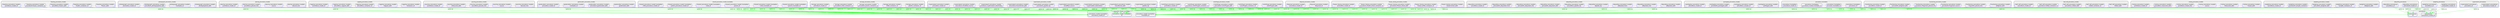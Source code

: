 digraph ColumnSameAsNetwork {
graph [
            fontname="Helvetica",
            fontsize=12,
            bgcolor=white,
            splines=true,
            nodesep=0.6,
            concentrate=true,
            compound=true,
        ];
node [shape=box, style=rounded, fontname="Helvetica"];
edge [fontname="Helvetica"];
subgraph cluster_freezing_procedure_models {
  C109 [color="blue", fillcolor="#ffffff", label="freezing_procedure_models\nfrozen_container_id"];
  C110 [color="blue", fillcolor="#ffffff", label="freezing_procedure_models\nfrozen_with"];
  C113 [color="blue", fillcolor="#ffffff", label="freezing_procedure_models\nprocedure_frozen_container_id"];
  C114 [color="blue", fillcolor="#ffffff", label="freezing_procedure_models\nprocedure_frozen_with"];
  C115 [color="blue", fillcolor="#ffffff", label="freezing_procedure_models\nprocedure_model_id"];
  label="freezing_procedure_models";
  style="filled, rounded";
  fillcolor="#f0f0f0";
}
subgraph cluster_photograph_procedure_models {
  C185 [color="blue", fillcolor="#ffffff", label="photograph_procedure_models\nphotographed_with"];
  C186 [color="blue", fillcolor="#ffffff", label="photograph_procedure_models\nprocedure_model_id"];
  C187 [color="blue", fillcolor="#ffffff", label="photograph_procedure_models\nprocedure_photographed_with"];
  C188 [color="blue", fillcolor="#ffffff", label="photograph_procedure_models\ntrackable_id"];
  label="photograph_procedure_models";
  style="filled, rounded";
  fillcolor="#f0f0f0";
}
subgraph cluster_procedure_model_trackables {
  C205 [color="blue", fillcolor="#ffffff", label="procedure_model_trackables\nid"];
  C207 [color="blue", fillcolor="#ffffff", label="procedure_model_trackables\nprocedure_model_id"];
  C208 [color="blue", fillcolor="#ffffff", label="procedure_model_trackables\ntrackable_id"];
  label="procedure_model_trackables";
  style="filled, rounded";
  fillcolor="#f0f0f0";
}
subgraph cluster_placing_procedure_models {
  C191 [color="blue", fillcolor="#ffffff", label="placing_procedure_models\nplaced_into"];
  C192 [color="blue", fillcolor="#ffffff", label="placing_procedure_models\nprocedure_model_id"];
  C193 [color="blue", fillcolor="#ffffff", label="placing_procedure_models\nprocedure_placed_into"];
  C195 [color="blue", fillcolor="#ffffff", label="placing_procedure_models\nsource"];
  label="placing_procedure_models";
  style="filled, rounded";
  fillcolor="#f0f0f0";
}
subgraph cluster_capping_procedure_models {
  C40 [color="blue", fillcolor="#ffffff", label="capping_procedure_models\ncapped_with"];
  C41 [color="blue", fillcolor="#ffffff", label="capping_procedure_models\ncontainer_id"];
  C42 [color="blue", fillcolor="#ffffff", label="capping_procedure_models\nprocedure_capped_with"];
  C43 [color="blue", fillcolor="#ffffff", label="capping_procedure_models\nprocedure_container_id"];
  C44 [color="blue", fillcolor="#ffffff", label="capping_procedure_models\nprocedure_model_id"];
  label="capping_procedure_models";
  style="filled, rounded";
  fillcolor="#f0f0f0";
}
subgraph cluster_aliquoting_procedures {
  C19 [color="blue", fillcolor="#ffffff", label="aliquoting_procedures\nprocedure_id"];
  C20 [color="blue", fillcolor="#ffffff", label="aliquoting_procedures\nprocedure_model_id"];
  label="aliquoting_procedures";
  style="filled, rounded";
  fillcolor="#f0f0f0";
}
subgraph cluster_pouring_procedure_models {
  C198 [color="blue", fillcolor="#ffffff", label="pouring_procedure_models\nmeasured_with"];
  C199 [color="blue", fillcolor="#ffffff", label="pouring_procedure_models\npoured_into"];
  C200 [color="blue", fillcolor="#ffffff", label="pouring_procedure_models\nprocedure_model_id"];
  C201 [color="blue", fillcolor="#ffffff", label="pouring_procedure_models\nprocedure_poured_into"];
  C202 [color="blue", fillcolor="#ffffff", label="pouring_procedure_models\nsource"];
  label="pouring_procedure_models";
  style="filled, rounded";
  fillcolor="#f0f0f0";
}
subgraph cluster_geolocation_procedure_models {
  C117 [color="blue", fillcolor="#ffffff", label="geolocation_procedure_models\ngeolocated_with"];
  C118 [color="blue", fillcolor="#ffffff", label="geolocation_procedure_models\nprocedure_geolocated_with"];
  C119 [color="blue", fillcolor="#ffffff", label="geolocation_procedure_models\nprocedure_model_id"];
  C120 [color="blue", fillcolor="#ffffff", label="geolocation_procedure_models\ntrackable_id"];
  label="geolocation_procedure_models";
  style="filled, rounded";
  fillcolor="#f0f0f0";
}
subgraph cluster_procedures {
  C231 [color="blue", fillcolor="#ffffff", label="procedures\nid"];
  C232 [color="blue", fillcolor="#ffffff", label="procedures\nprocedure_model_id"];
  label="procedures";
  style="filled, rounded";
  fillcolor="#f0f0f0";
}
subgraph cluster_shared_procedure_model_trackables {
  C284 [color="blue", fillcolor="#ffffff", label="shared_procedure_model_trackables\nchild_id"];
  C285 [color="blue", fillcolor="#ffffff", label="shared_procedure_model_trackables\nchild_procedure_model_id"];
  C286 [color="blue", fillcolor="#ffffff", label="shared_procedure_model_trackables\nchild_trackable_id"];
  C289 [color="blue", fillcolor="#ffffff", label="shared_procedure_model_trackables\nparent_id"];
  C290 [color="blue", fillcolor="#ffffff", label="shared_procedure_model_trackables\nparent_procedure_model_id"];
  C291 [color="blue", fillcolor="#ffffff", label="shared_procedure_model_trackables\nparent_trackable_id"];
  label="shared_procedure_model_trackables";
  style="filled, rounded";
  fillcolor="#f0f0f0";
}
subgraph cluster_storage_procedure_models {
  C306 [color="blue", fillcolor="#ffffff", label="storage_procedure_models\nchild_container_id"];
  C309 [color="blue", fillcolor="#ffffff", label="storage_procedure_models\nparent_container_id"];
  C310 [color="blue", fillcolor="#ffffff", label="storage_procedure_models\nprocedure_child_container_id"];
  C311 [color="blue", fillcolor="#ffffff", label="storage_procedure_models\nprocedure_model_id"];
  C312 [color="blue", fillcolor="#ffffff", label="storage_procedure_models\nprocedure_parent_container_id"];
  label="storage_procedure_models";
  style="filled, rounded";
  fillcolor="#f0f0f0";
}
subgraph cluster_supernatant_procedure_models {
  C314 [color="blue", fillcolor="#ffffff", label="supernatant_procedure_models\npipette_tip"];
  C315 [color="blue", fillcolor="#ffffff", label="supernatant_procedure_models\nprocedure_model_id"];
  C316 [color="blue", fillcolor="#ffffff", label="supernatant_procedure_models\nprocedure_pipette_tip"];
  C317 [color="blue", fillcolor="#ffffff", label="supernatant_procedure_models\nprocedure_stratified_source"];
  C318 [color="blue", fillcolor="#ffffff", label="supernatant_procedure_models\nprocedure_supernatant_destination"];
  C319 [color="blue", fillcolor="#ffffff", label="supernatant_procedure_models\nprocedure_transferred_with"];
  C320 [color="blue", fillcolor="#ffffff", label="supernatant_procedure_models\nstratified_source"];
  C321 [color="blue", fillcolor="#ffffff", label="supernatant_procedure_models\nsupernatant_destination"];
  C322 [color="blue", fillcolor="#ffffff", label="supernatant_procedure_models\ntransferred_with"];
  label="supernatant_procedure_models";
  style="filled, rounded";
  fillcolor="#f0f0f0";
}
subgraph cluster_weighing_procedures {
  C402 [color="blue", fillcolor="#ffffff", label="weighing_procedures\nprocedure_id"];
  C403 [color="blue", fillcolor="#ffffff", label="weighing_procedures\nprocedure_model_id"];
  label="weighing_procedures";
  style="filled, rounded";
  fillcolor="#f0f0f0";
}
subgraph cluster_centrifuge_procedure_models {
  C46 [color="blue", fillcolor="#ffffff", label="centrifuge_procedure_models\ncentrifuged_container_id"];
  C47 [color="blue", fillcolor="#ffffff", label="centrifuge_procedure_models\ncentrifuged_with"];
  C50 [color="blue", fillcolor="#ffffff", label="centrifuge_procedure_models\nprocedure_centrifuged_container_id"];
  C51 [color="blue", fillcolor="#ffffff", label="centrifuge_procedure_models\nprocedure_centrifuged_with"];
  C52 [color="blue", fillcolor="#ffffff", label="centrifuge_procedure_models\nprocedure_model_id"];
  label="centrifuge_procedure_models";
  style="filled, rounded";
  fillcolor="#f0f0f0";
}
subgraph cluster_disposal_procedure_models {
  C80 [color="blue", fillcolor="#ffffff", label="disposal_procedure_models\ndisposed_id"];
  C81 [color="blue", fillcolor="#ffffff", label="disposal_procedure_models\nprocedure_model_id"];
  label="disposal_procedure_models";
  style="filled, rounded";
  fillcolor="#f0f0f0";
}
subgraph cluster_freeze_drying_procedure_models {
  C99 [color="blue", fillcolor="#ffffff", label="freeze_drying_procedure_models\nfreeze_dried_container_id"];
  C100 [color="blue", fillcolor="#ffffff", label="freeze_drying_procedure_models\nfreeze_dried_with"];
  C104 [color="blue", fillcolor="#ffffff", label="freeze_drying_procedure_models\nprocedure_freeze_dried_container_id"];
  C105 [color="blue", fillcolor="#ffffff", label="freeze_drying_procedure_models\nprocedure_freeze_dried_with"];
  C106 [color="blue", fillcolor="#ffffff", label="freeze_drying_procedure_models\nprocedure_model_id"];
  label="freeze_drying_procedure_models";
  style="filled, rounded";
  fillcolor="#f0f0f0";
}
subgraph cluster_aliquoting_procedure_models {
  C6 [color="blue", fillcolor="#ffffff", label="aliquoting_procedure_models\naliquoted_from"];
  C7 [color="blue", fillcolor="#ffffff", label="aliquoting_procedure_models\naliquoted_into"];
  C8 [color="blue", fillcolor="#ffffff", label="aliquoting_procedure_models\naliquoted_with"];
  C10 [color="blue", fillcolor="#ffffff", label="aliquoting_procedure_models\npipette_tip"];
  C11 [color="blue", fillcolor="#ffffff", label="aliquoting_procedure_models\nprocedure_aliquoted_from"];
  C12 [color="blue", fillcolor="#ffffff", label="aliquoting_procedure_models\nprocedure_aliquoted_into"];
  C13 [color="blue", fillcolor="#ffffff", label="aliquoting_procedure_models\nprocedure_aliquoted_with"];
  C14 [color="blue", fillcolor="#ffffff", label="aliquoting_procedure_models\nprocedure_model_id"];
  C15 [color="blue", fillcolor="#ffffff", label="aliquoting_procedure_models\nprocedure_pipette_tip"];
  label="aliquoting_procedure_models";
  style="filled, rounded";
  fillcolor="#f0f0f0";
}
subgraph cluster_packaging_procedure_models {
  C167 [color="blue", fillcolor="#ffffff", label="packaging_procedure_models\npackaged_with"];
  C168 [color="blue", fillcolor="#ffffff", label="packaging_procedure_models\nprocedure_model_id"];
  C169 [color="blue", fillcolor="#ffffff", label="packaging_procedure_models\nprocedure_packaged_with"];
  C170 [color="blue", fillcolor="#ffffff", label="packaging_procedure_models\nprocedure_sample_id"];
  label="packaging_procedure_models";
  style="filled, rounded";
  fillcolor="#f0f0f0";
}
subgraph cluster_procedure_trackables {
  C221 [color="blue", fillcolor="#ffffff", label="procedure_trackables\nancestor_trackable_id"];
  C225 [color="blue", fillcolor="#ffffff", label="procedure_trackables\nprocedure_id"];
  C226 [color="blue", fillcolor="#ffffff", label="procedure_trackables\nprocedure_model_id"];
  C227 [color="blue", fillcolor="#ffffff", label="procedure_trackables\nprocedure_model_trackable_id"];
  label="procedure_trackables";
  style="filled, rounded";
  fillcolor="#f0f0f0";
}
subgraph cluster_fractioning_procedure_models {
  C90 [color="blue", fillcolor="#ffffff", label="fractioning_procedure_models\nfragment_placed_into"];
  C92 [color="blue", fillcolor="#ffffff", label="fractioning_procedure_models\nprocedure_fragment_placed_into"];
  C93 [color="blue", fillcolor="#ffffff", label="fractioning_procedure_models\nprocedure_fragment_source"];
  C94 [color="blue", fillcolor="#ffffff", label="fractioning_procedure_models\nprocedure_model_id"];
  C95 [color="blue", fillcolor="#ffffff", label="fractioning_procedure_models\nprocedure_weighed_with"];
  C97 [color="blue", fillcolor="#ffffff", label="fractioning_procedure_models\nweighed_with"];
  label="fractioning_procedure_models";
  style="filled, rounded";
  fillcolor="#f0f0f0";
}
subgraph cluster_ball_mill_procedure_models {
  C25 [color="blue", fillcolor="#ffffff", label="ball_mill_procedure_models\nmilled_container_id"];
  C26 [color="blue", fillcolor="#ffffff", label="ball_mill_procedure_models\nmilled_with"];
  C27 [color="blue", fillcolor="#ffffff", label="ball_mill_procedure_models\nprocedure_milled_container_id"];
  C28 [color="blue", fillcolor="#ffffff", label="ball_mill_procedure_models\nprocedure_milled_with"];
  C29 [color="blue", fillcolor="#ffffff", label="ball_mill_procedure_models\nprocedure_model_id"];
  label="ball_mill_procedure_models";
  style="filled, rounded";
  fillcolor="#f0f0f0";
}
subgraph cluster_mixing_procedure_models {
  C139 [color="blue", fillcolor="#ffffff", label="mixing_procedure_models\nmeasured_with"];
  C140 [color="blue", fillcolor="#ffffff", label="mixing_procedure_models\nmixed_with"];
  C141 [color="blue", fillcolor="#ffffff", label="mixing_procedure_models\nprocedure_measured_with"];
  C142 [color="blue", fillcolor="#ffffff", label="mixing_procedure_models\nprocedure_mixed_into"];
  C143 [color="blue", fillcolor="#ffffff", label="mixing_procedure_models\nprocedure_model_id"];
  C144 [color="blue", fillcolor="#ffffff", label="mixing_procedure_models\nsource"];
  label="mixing_procedure_models";
  style="filled, rounded";
  fillcolor="#f0f0f0";
}
subgraph cluster_weighing_procedure_models {
  C396 [color="blue", fillcolor="#ffffff", label="weighing_procedure_models\nprocedure_model_id"];
  C397 [color="blue", fillcolor="#ffffff", label="weighing_procedure_models\nprocedure_sample_container"];
  C398 [color="blue", fillcolor="#ffffff", label="weighing_procedure_models\nprocedure_weighed_with"];
  C399 [color="blue", fillcolor="#ffffff", label="weighing_procedure_models\nsample_container_id"];
  C400 [color="blue", fillcolor="#ffffff", label="weighing_procedure_models\nweighed_with"];
  label="weighing_procedure_models";
  style="filled, rounded";
  fillcolor="#f0f0f0";
}
subgraph cluster_supernatant_procedures {
  C324 [color="blue", fillcolor="#ffffff", label="supernatant_procedures\nprocedure_id"];
  C325 [color="blue", fillcolor="#ffffff", label="supernatant_procedures\nprocedure_model_id"];
  label="supernatant_procedures";
  style="filled, rounded";
  fillcolor="#f0f0f0";
}
  C6 -> C208 [color="green", label="same as"];
  C7 -> C208 [color="green", label="same as"];
  C8 -> C208 [color="green", label="same as"];
  C10 -> C208 [color="green", label="same as"];
  C11 -> C205 [color="green", label="same as"];
  C12 -> C205 [color="green", label="same as"];
  C13 -> C205 [color="green", label="same as"];
  C14 -> C207 [color="green", label="same as"];
  C15 -> C205 [color="green", label="same as"];
  C19 -> C231 [color="green", label="same as"];
  C20 -> C232 [color="green", label="same as"];
  C25 -> C208 [color="green", label="same as"];
  C26 -> C208 [color="green", label="same as"];
  C27 -> C205 [color="green", label="same as"];
  C28 -> C205 [color="green", label="same as"];
  C29 -> C207 [color="green", label="same as"];
  C40 -> C208 [color="green", label="same as"];
  C41 -> C208 [color="green", label="same as"];
  C42 -> C205 [color="green", label="same as"];
  C43 -> C205 [color="green", label="same as"];
  C44 -> C207 [color="green", label="same as"];
  C46 -> C208 [color="green", label="same as"];
  C47 -> C208 [color="green", label="same as"];
  C50 -> C205 [color="green", label="same as"];
  C51 -> C205 [color="green", label="same as"];
  C52 -> C207 [color="green", label="same as"];
  C80 -> C205 [color="green", label="same as"];
  C81 -> C207 [color="green", label="same as"];
  C90 -> C208 [color="green", label="same as"];
  C92 -> C205 [color="green", label="same as"];
  C93 -> C205 [color="green", label="same as"];
  C94 -> C207 [color="green", label="same as"];
  C95 -> C205 [color="green", label="same as"];
  C97 -> C208 [color="green", label="same as"];
  C99 -> C208 [color="green", label="same as"];
  C100 -> C208 [color="green", label="same as"];
  C104 -> C205 [color="green", label="same as"];
  C105 -> C205 [color="green", label="same as"];
  C106 -> C207 [color="green", label="same as"];
  C109 -> C208 [color="green", label="same as"];
  C110 -> C208 [color="green", label="same as"];
  C113 -> C205 [color="green", label="same as"];
  C114 -> C205 [color="green", label="same as"];
  C115 -> C207 [color="green", label="same as"];
  C117 -> C208 [color="green", label="same as"];
  C118 -> C205 [color="green", label="same as"];
  C119 -> C207 [color="green", label="same as"];
  C120 -> C205 [color="green", label="same as"];
  C139 -> C208 [color="green", label="same as"];
  C140 -> C208 [color="green", label="same as"];
  C141 -> C205 [color="green", label="same as"];
  C142 -> C205 [color="green", label="same as"];
  C143 -> C207 [color="green", label="same as"];
  C144 -> C205 [color="green", label="same as"];
  C167 -> C208 [color="green", label="same as"];
  C168 -> C207 [color="green", label="same as"];
  C169 -> C205 [color="green", label="same as"];
  C170 -> C205 [color="green", label="same as"];
  C185 -> C208 [color="green", label="same as"];
  C186 -> C207 [color="green", label="same as"];
  C187 -> C205 [color="green", label="same as"];
  C188 -> C205 [color="green", label="same as"];
  C191 -> C208 [color="green", label="same as"];
  C192 -> C207 [color="green", label="same as"];
  C193 -> C205 [color="green", label="same as"];
  C195 -> C205 [color="green", label="same as"];
  C198 -> C205 [color="green", label="same as"];
  C199 -> C208 [color="green", label="same as"];
  C200 -> C207 [color="green", label="same as"];
  C201 -> C205 [color="green", label="same as"];
  C202 -> C205 [color="green", label="same as"];
  C221 -> C208 [color="green", label="same as"];
  C225 -> C231 [color="green", label="same as"];
  C226 -> C207 [color="green", label="same as"];
  C226 -> C232 [color="green", label="same as"];
  C227 -> C205 [color="green", label="same as"];
  C284 -> C205 [color="green", label="same as"];
  C285 -> C207 [color="green", label="same as"];
  C286 -> C208 [color="green", label="same as"];
  C289 -> C205 [color="green", label="same as"];
  C290 -> C207 [color="green", label="same as"];
  C291 -> C208 [color="green", label="same as"];
  C306 -> C208 [color="green", label="same as"];
  C309 -> C208 [color="green", label="same as"];
  C310 -> C205 [color="green", label="same as"];
  C311 -> C207 [color="green", label="same as"];
  C312 -> C205 [color="green", label="same as"];
  C314 -> C208 [color="green", label="same as"];
  C315 -> C207 [color="green", label="same as"];
  C316 -> C205 [color="green", label="same as"];
  C317 -> C205 [color="green", label="same as"];
  C318 -> C205 [color="green", label="same as"];
  C319 -> C205 [color="green", label="same as"];
  C320 -> C208 [color="green", label="same as"];
  C321 -> C208 [color="green", label="same as"];
  C322 -> C208 [color="green", label="same as"];
  C324 -> C231 [color="green", label="same as"];
  C325 -> C232 [color="green", label="same as"];
  C396 -> C207 [color="green", label="same as"];
  C397 -> C205 [color="green", label="same as"];
  C398 -> C205 [color="green", label="same as"];
  C399 -> C208 [color="green", label="same as"];
  C400 -> C208 [color="green", label="same as"];
  C402 -> C231 [color="green", label="same as"];
  C403 -> C232 [color="green", label="same as"];
}
